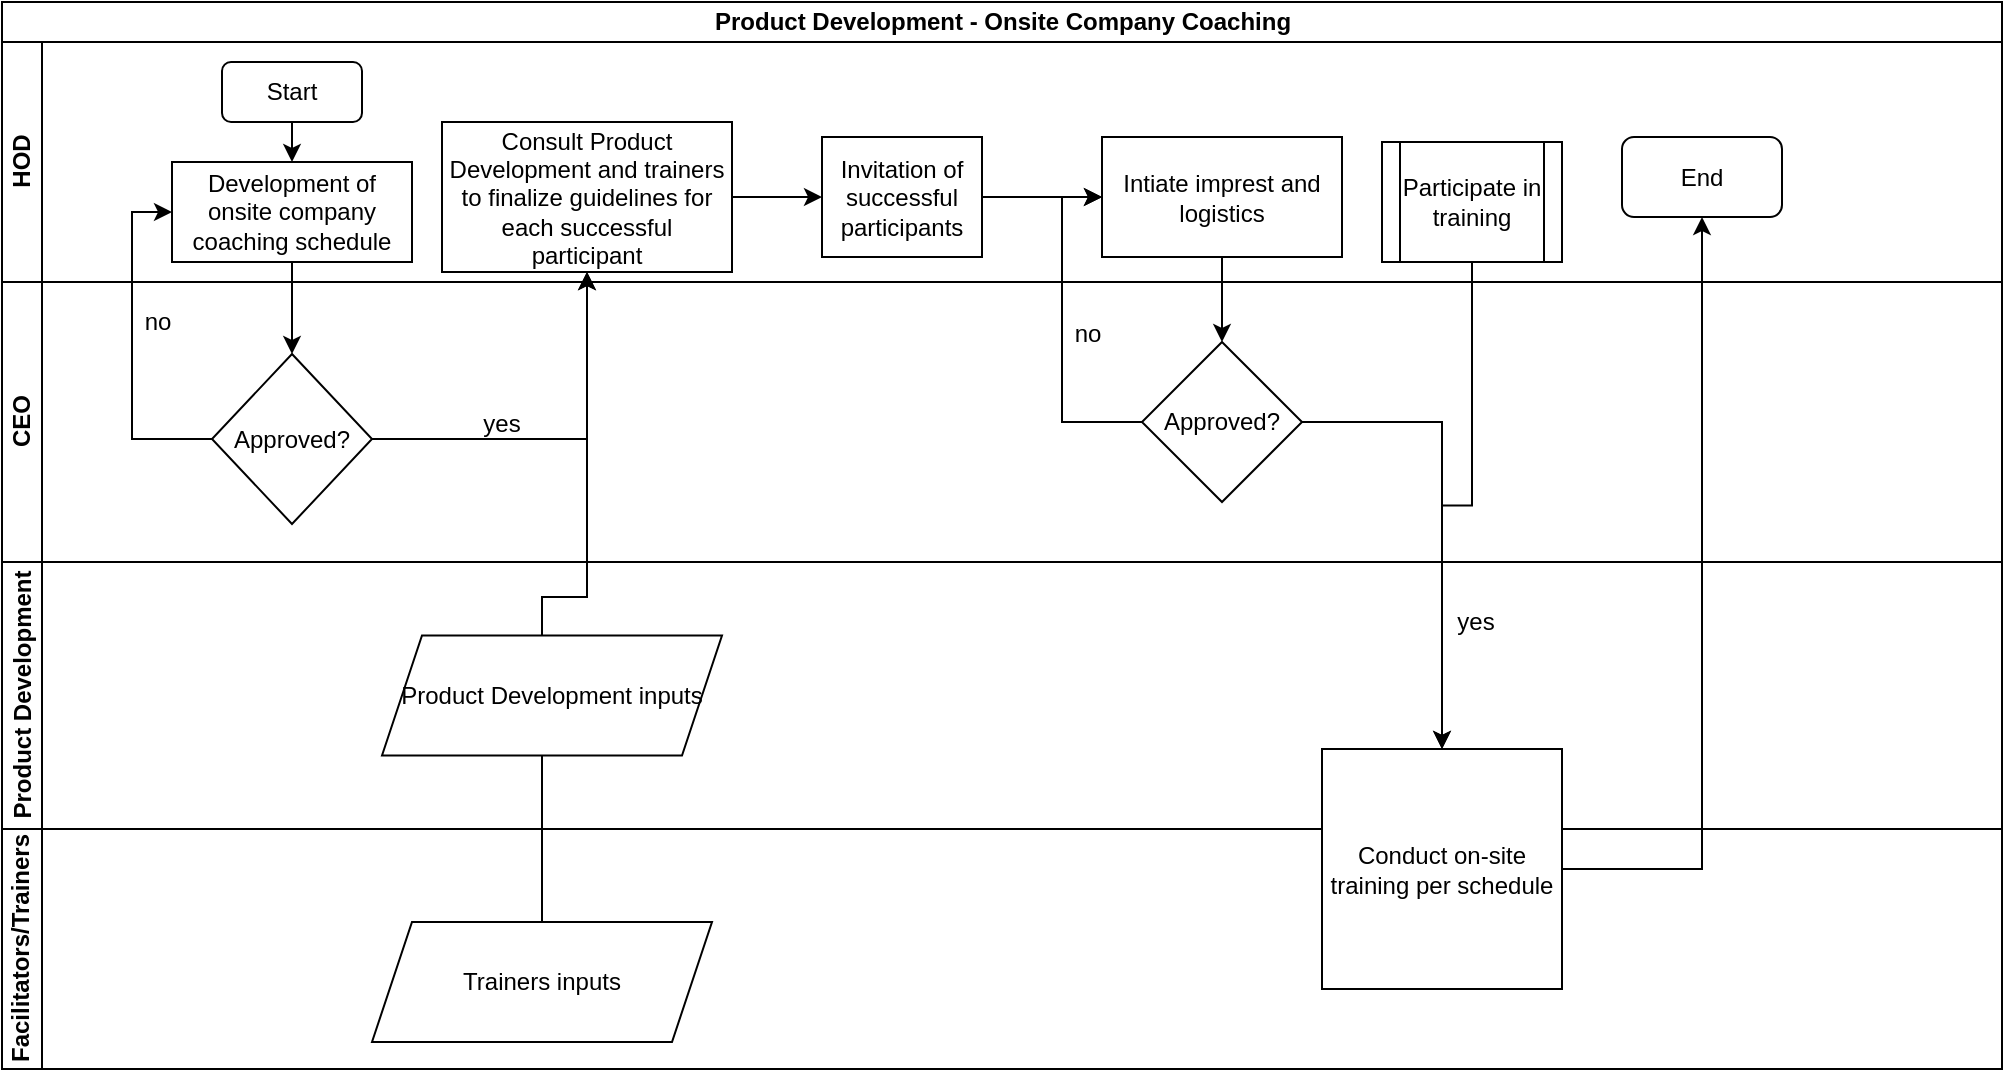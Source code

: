 <mxfile version="13.6.5" type="github">
  <diagram id="DY3eHfvOSPWDVCPXGx6p" name="Page-1">
    <mxGraphModel dx="1038" dy="547" grid="1" gridSize="10" guides="1" tooltips="1" connect="1" arrows="1" fold="1" page="1" pageScale="1" pageWidth="1169" pageHeight="827" math="0" shadow="0">
      <root>
        <mxCell id="0" />
        <mxCell id="1" parent="0" />
        <mxCell id="_B_kPmU5SBiJ9JDvNw43-22" value="" style="edgeStyle=orthogonalEdgeStyle;rounded=0;orthogonalLoop=1;jettySize=auto;html=1;" edge="1" parent="1" source="_B_kPmU5SBiJ9JDvNw43-19" target="_B_kPmU5SBiJ9JDvNw43-21">
          <mxGeometry relative="1" as="geometry" />
        </mxCell>
        <mxCell id="_B_kPmU5SBiJ9JDvNw43-19" value="Intiate imprest and logistics" style="whiteSpace=wrap;html=1;rounded=0;" vertex="1" parent="1">
          <mxGeometry x="580" y="157.5" width="120" height="60" as="geometry" />
        </mxCell>
        <mxCell id="_B_kPmU5SBiJ9JDvNw43-20" value="" style="edgeStyle=orthogonalEdgeStyle;rounded=0;orthogonalLoop=1;jettySize=auto;html=1;" edge="1" parent="1" source="_B_kPmU5SBiJ9JDvNw43-17" target="_B_kPmU5SBiJ9JDvNw43-19">
          <mxGeometry relative="1" as="geometry" />
        </mxCell>
        <mxCell id="_B_kPmU5SBiJ9JDvNw43-31" value="" style="edgeStyle=orthogonalEdgeStyle;rounded=0;orthogonalLoop=1;jettySize=auto;html=1;entryX=0;entryY=0.5;entryDx=0;entryDy=0;" edge="1" parent="1" source="_B_kPmU5SBiJ9JDvNw43-21" target="_B_kPmU5SBiJ9JDvNw43-19">
          <mxGeometry relative="1" as="geometry">
            <mxPoint x="540" y="300" as="targetPoint" />
            <Array as="points">
              <mxPoint x="560" y="300" />
              <mxPoint x="560" y="188" />
            </Array>
          </mxGeometry>
        </mxCell>
        <mxCell id="_B_kPmU5SBiJ9JDvNw43-1" value="Product Development - Onsite Company Coaching" style="swimlane;html=1;childLayout=stackLayout;resizeParent=1;resizeParentMax=0;horizontal=1;startSize=20;horizontalStack=0;" vertex="1" parent="1">
          <mxGeometry x="30" y="90" width="1000" height="533.5" as="geometry" />
        </mxCell>
        <mxCell id="_B_kPmU5SBiJ9JDvNw43-42" value="" style="edgeStyle=orthogonalEdgeStyle;rounded=0;orthogonalLoop=1;jettySize=auto;html=1;entryX=0.5;entryY=1;entryDx=0;entryDy=0;" edge="1" parent="_B_kPmU5SBiJ9JDvNw43-1" source="_B_kPmU5SBiJ9JDvNw43-40" target="_B_kPmU5SBiJ9JDvNw43-12">
          <mxGeometry relative="1" as="geometry">
            <mxPoint x="460" y="490" as="targetPoint" />
          </mxGeometry>
        </mxCell>
        <mxCell id="_B_kPmU5SBiJ9JDvNw43-2" value="HOD" style="swimlane;html=1;startSize=20;horizontal=0;" vertex="1" parent="_B_kPmU5SBiJ9JDvNw43-1">
          <mxGeometry y="20" width="1000" height="120" as="geometry" />
        </mxCell>
        <mxCell id="_B_kPmU5SBiJ9JDvNw43-5" value="Start" style="rounded=1;whiteSpace=wrap;html=1;" vertex="1" parent="_B_kPmU5SBiJ9JDvNw43-2">
          <mxGeometry x="110" y="10" width="70" height="30" as="geometry" />
        </mxCell>
        <mxCell id="_B_kPmU5SBiJ9JDvNw43-36" value="End" style="rounded=1;whiteSpace=wrap;html=1;" vertex="1" parent="_B_kPmU5SBiJ9JDvNw43-2">
          <mxGeometry x="810" y="47.5" width="80" height="40" as="geometry" />
        </mxCell>
        <mxCell id="_B_kPmU5SBiJ9JDvNw43-17" value="Invitation of successful participants" style="whiteSpace=wrap;html=1;rounded=0;" vertex="1" parent="_B_kPmU5SBiJ9JDvNw43-2">
          <mxGeometry x="410" y="47.5" width="80" height="60" as="geometry" />
        </mxCell>
        <mxCell id="_B_kPmU5SBiJ9JDvNw43-6" value="Development of onsite company coaching schedule" style="rounded=0;whiteSpace=wrap;html=1;" vertex="1" parent="_B_kPmU5SBiJ9JDvNw43-2">
          <mxGeometry x="85" y="60" width="120" height="50" as="geometry" />
        </mxCell>
        <mxCell id="_B_kPmU5SBiJ9JDvNw43-12" value="Consult Product Development and trainers to finalize guidelines for each successful participant" style="whiteSpace=wrap;html=1;rounded=0;" vertex="1" parent="_B_kPmU5SBiJ9JDvNw43-2">
          <mxGeometry x="220" y="40" width="145" height="75" as="geometry" />
        </mxCell>
        <mxCell id="_B_kPmU5SBiJ9JDvNw43-16" value="" style="endArrow=classic;html=1;exitX=0.5;exitY=1;exitDx=0;exitDy=0;" edge="1" parent="_B_kPmU5SBiJ9JDvNw43-2" source="_B_kPmU5SBiJ9JDvNw43-5" target="_B_kPmU5SBiJ9JDvNw43-6">
          <mxGeometry width="50" height="50" relative="1" as="geometry">
            <mxPoint x="470" y="250" as="sourcePoint" />
            <mxPoint x="520" y="200" as="targetPoint" />
          </mxGeometry>
        </mxCell>
        <mxCell id="_B_kPmU5SBiJ9JDvNw43-18" value="" style="edgeStyle=orthogonalEdgeStyle;rounded=0;orthogonalLoop=1;jettySize=auto;html=1;" edge="1" parent="_B_kPmU5SBiJ9JDvNw43-2" source="_B_kPmU5SBiJ9JDvNw43-12" target="_B_kPmU5SBiJ9JDvNw43-17">
          <mxGeometry relative="1" as="geometry" />
        </mxCell>
        <mxCell id="_B_kPmU5SBiJ9JDvNw43-44" value="Participate in training" style="shape=process;whiteSpace=wrap;html=1;backgroundOutline=1;" vertex="1" parent="_B_kPmU5SBiJ9JDvNw43-2">
          <mxGeometry x="690" y="50" width="90" height="60" as="geometry" />
        </mxCell>
        <mxCell id="_B_kPmU5SBiJ9JDvNw43-3" value="CEO" style="swimlane;html=1;startSize=20;horizontal=0;" vertex="1" parent="_B_kPmU5SBiJ9JDvNw43-1">
          <mxGeometry y="140" width="1000" height="140" as="geometry" />
        </mxCell>
        <mxCell id="_B_kPmU5SBiJ9JDvNw43-35" value="no" style="text;html=1;strokeColor=none;fillColor=none;align=center;verticalAlign=middle;whiteSpace=wrap;rounded=0;" vertex="1" parent="_B_kPmU5SBiJ9JDvNw43-3">
          <mxGeometry x="58" y="10" width="40" height="20" as="geometry" />
        </mxCell>
        <mxCell id="_B_kPmU5SBiJ9JDvNw43-32" value="no" style="text;html=1;strokeColor=none;fillColor=none;align=center;verticalAlign=middle;whiteSpace=wrap;rounded=0;" vertex="1" parent="_B_kPmU5SBiJ9JDvNw43-3">
          <mxGeometry x="523" y="16" width="40" height="20" as="geometry" />
        </mxCell>
        <mxCell id="_B_kPmU5SBiJ9JDvNw43-21" value="Approved?" style="rhombus;whiteSpace=wrap;html=1;rounded=0;" vertex="1" parent="_B_kPmU5SBiJ9JDvNw43-3">
          <mxGeometry x="570" y="30" width="80" height="80" as="geometry" />
        </mxCell>
        <mxCell id="_B_kPmU5SBiJ9JDvNw43-9" value="Approved?" style="rhombus;whiteSpace=wrap;html=1;rounded=0;" vertex="1" parent="_B_kPmU5SBiJ9JDvNw43-3">
          <mxGeometry x="105" y="36" width="80" height="85" as="geometry" />
        </mxCell>
        <mxCell id="_B_kPmU5SBiJ9JDvNw43-14" value="yes" style="text;html=1;strokeColor=none;fillColor=none;align=center;verticalAlign=middle;whiteSpace=wrap;rounded=0;" vertex="1" parent="_B_kPmU5SBiJ9JDvNw43-3">
          <mxGeometry x="230" y="61" width="40" height="20" as="geometry" />
        </mxCell>
        <mxCell id="_B_kPmU5SBiJ9JDvNw43-4" value="Product Development" style="swimlane;html=1;startSize=20;horizontal=0;" vertex="1" parent="_B_kPmU5SBiJ9JDvNw43-1">
          <mxGeometry y="280" width="1000" height="133.5" as="geometry" />
        </mxCell>
        <mxCell id="_B_kPmU5SBiJ9JDvNw43-29" value="yes" style="text;html=1;strokeColor=none;fillColor=none;align=center;verticalAlign=middle;whiteSpace=wrap;rounded=0;" vertex="1" parent="_B_kPmU5SBiJ9JDvNw43-4">
          <mxGeometry x="717" y="20" width="40" height="20" as="geometry" />
        </mxCell>
        <mxCell id="_B_kPmU5SBiJ9JDvNw43-39" value="Product Development inputs" style="shape=parallelogram;perimeter=parallelogramPerimeter;whiteSpace=wrap;html=1;fixedSize=1;" vertex="1" parent="_B_kPmU5SBiJ9JDvNw43-4">
          <mxGeometry x="190" y="36.75" width="170" height="60" as="geometry" />
        </mxCell>
        <mxCell id="_B_kPmU5SBiJ9JDvNw43-10" value="" style="edgeStyle=orthogonalEdgeStyle;rounded=0;orthogonalLoop=1;jettySize=auto;html=1;" edge="1" parent="_B_kPmU5SBiJ9JDvNw43-1" source="_B_kPmU5SBiJ9JDvNw43-6" target="_B_kPmU5SBiJ9JDvNw43-9">
          <mxGeometry relative="1" as="geometry" />
        </mxCell>
        <mxCell id="_B_kPmU5SBiJ9JDvNw43-13" value="" style="edgeStyle=orthogonalEdgeStyle;rounded=0;orthogonalLoop=1;jettySize=auto;html=1;" edge="1" parent="_B_kPmU5SBiJ9JDvNw43-1" source="_B_kPmU5SBiJ9JDvNw43-9" target="_B_kPmU5SBiJ9JDvNw43-12">
          <mxGeometry relative="1" as="geometry" />
        </mxCell>
        <mxCell id="_B_kPmU5SBiJ9JDvNw43-15" value="Facilitators/Trainers" style="swimlane;html=1;startSize=20;horizontal=0;" vertex="1" parent="_B_kPmU5SBiJ9JDvNw43-1">
          <mxGeometry y="413.5" width="1000" height="120" as="geometry" />
        </mxCell>
        <mxCell id="_B_kPmU5SBiJ9JDvNw43-25" value="Conduct on-site training per schedule" style="whiteSpace=wrap;html=1;rounded=0;" vertex="1" parent="_B_kPmU5SBiJ9JDvNw43-15">
          <mxGeometry x="660" y="-40" width="120" height="120" as="geometry" />
        </mxCell>
        <mxCell id="_B_kPmU5SBiJ9JDvNw43-40" value="Trainers inputs" style="shape=parallelogram;perimeter=parallelogramPerimeter;whiteSpace=wrap;html=1;fixedSize=1;" vertex="1" parent="_B_kPmU5SBiJ9JDvNw43-15">
          <mxGeometry x="185" y="46.5" width="170" height="60" as="geometry" />
        </mxCell>
        <mxCell id="_B_kPmU5SBiJ9JDvNw43-26" value="" style="edgeStyle=orthogonalEdgeStyle;rounded=0;orthogonalLoop=1;jettySize=auto;html=1;" edge="1" parent="_B_kPmU5SBiJ9JDvNw43-1" source="_B_kPmU5SBiJ9JDvNw43-21" target="_B_kPmU5SBiJ9JDvNw43-25">
          <mxGeometry relative="1" as="geometry" />
        </mxCell>
        <mxCell id="_B_kPmU5SBiJ9JDvNw43-34" value="" style="edgeStyle=orthogonalEdgeStyle;rounded=0;orthogonalLoop=1;jettySize=auto;html=1;entryX=0;entryY=0.5;entryDx=0;entryDy=0;" edge="1" parent="_B_kPmU5SBiJ9JDvNw43-1" source="_B_kPmU5SBiJ9JDvNw43-9" target="_B_kPmU5SBiJ9JDvNw43-6">
          <mxGeometry relative="1" as="geometry">
            <mxPoint x="145" y="353.5" as="targetPoint" />
            <Array as="points">
              <mxPoint x="65" y="219" />
              <mxPoint x="65" y="105" />
            </Array>
          </mxGeometry>
        </mxCell>
        <mxCell id="_B_kPmU5SBiJ9JDvNw43-38" value="" style="edgeStyle=orthogonalEdgeStyle;rounded=0;orthogonalLoop=1;jettySize=auto;html=1;" edge="1" parent="_B_kPmU5SBiJ9JDvNw43-1" source="_B_kPmU5SBiJ9JDvNw43-25" target="_B_kPmU5SBiJ9JDvNw43-36">
          <mxGeometry relative="1" as="geometry">
            <mxPoint x="870" y="423.5" as="targetPoint" />
            <Array as="points">
              <mxPoint x="850" y="434" />
            </Array>
          </mxGeometry>
        </mxCell>
        <mxCell id="_B_kPmU5SBiJ9JDvNw43-46" value="" style="edgeStyle=orthogonalEdgeStyle;rounded=0;orthogonalLoop=1;jettySize=auto;html=1;entryX=0.5;entryY=0;entryDx=0;entryDy=0;" edge="1" parent="_B_kPmU5SBiJ9JDvNw43-1" source="_B_kPmU5SBiJ9JDvNw43-44" target="_B_kPmU5SBiJ9JDvNw43-25">
          <mxGeometry relative="1" as="geometry">
            <mxPoint x="735" y="210" as="targetPoint" />
          </mxGeometry>
        </mxCell>
      </root>
    </mxGraphModel>
  </diagram>
</mxfile>
